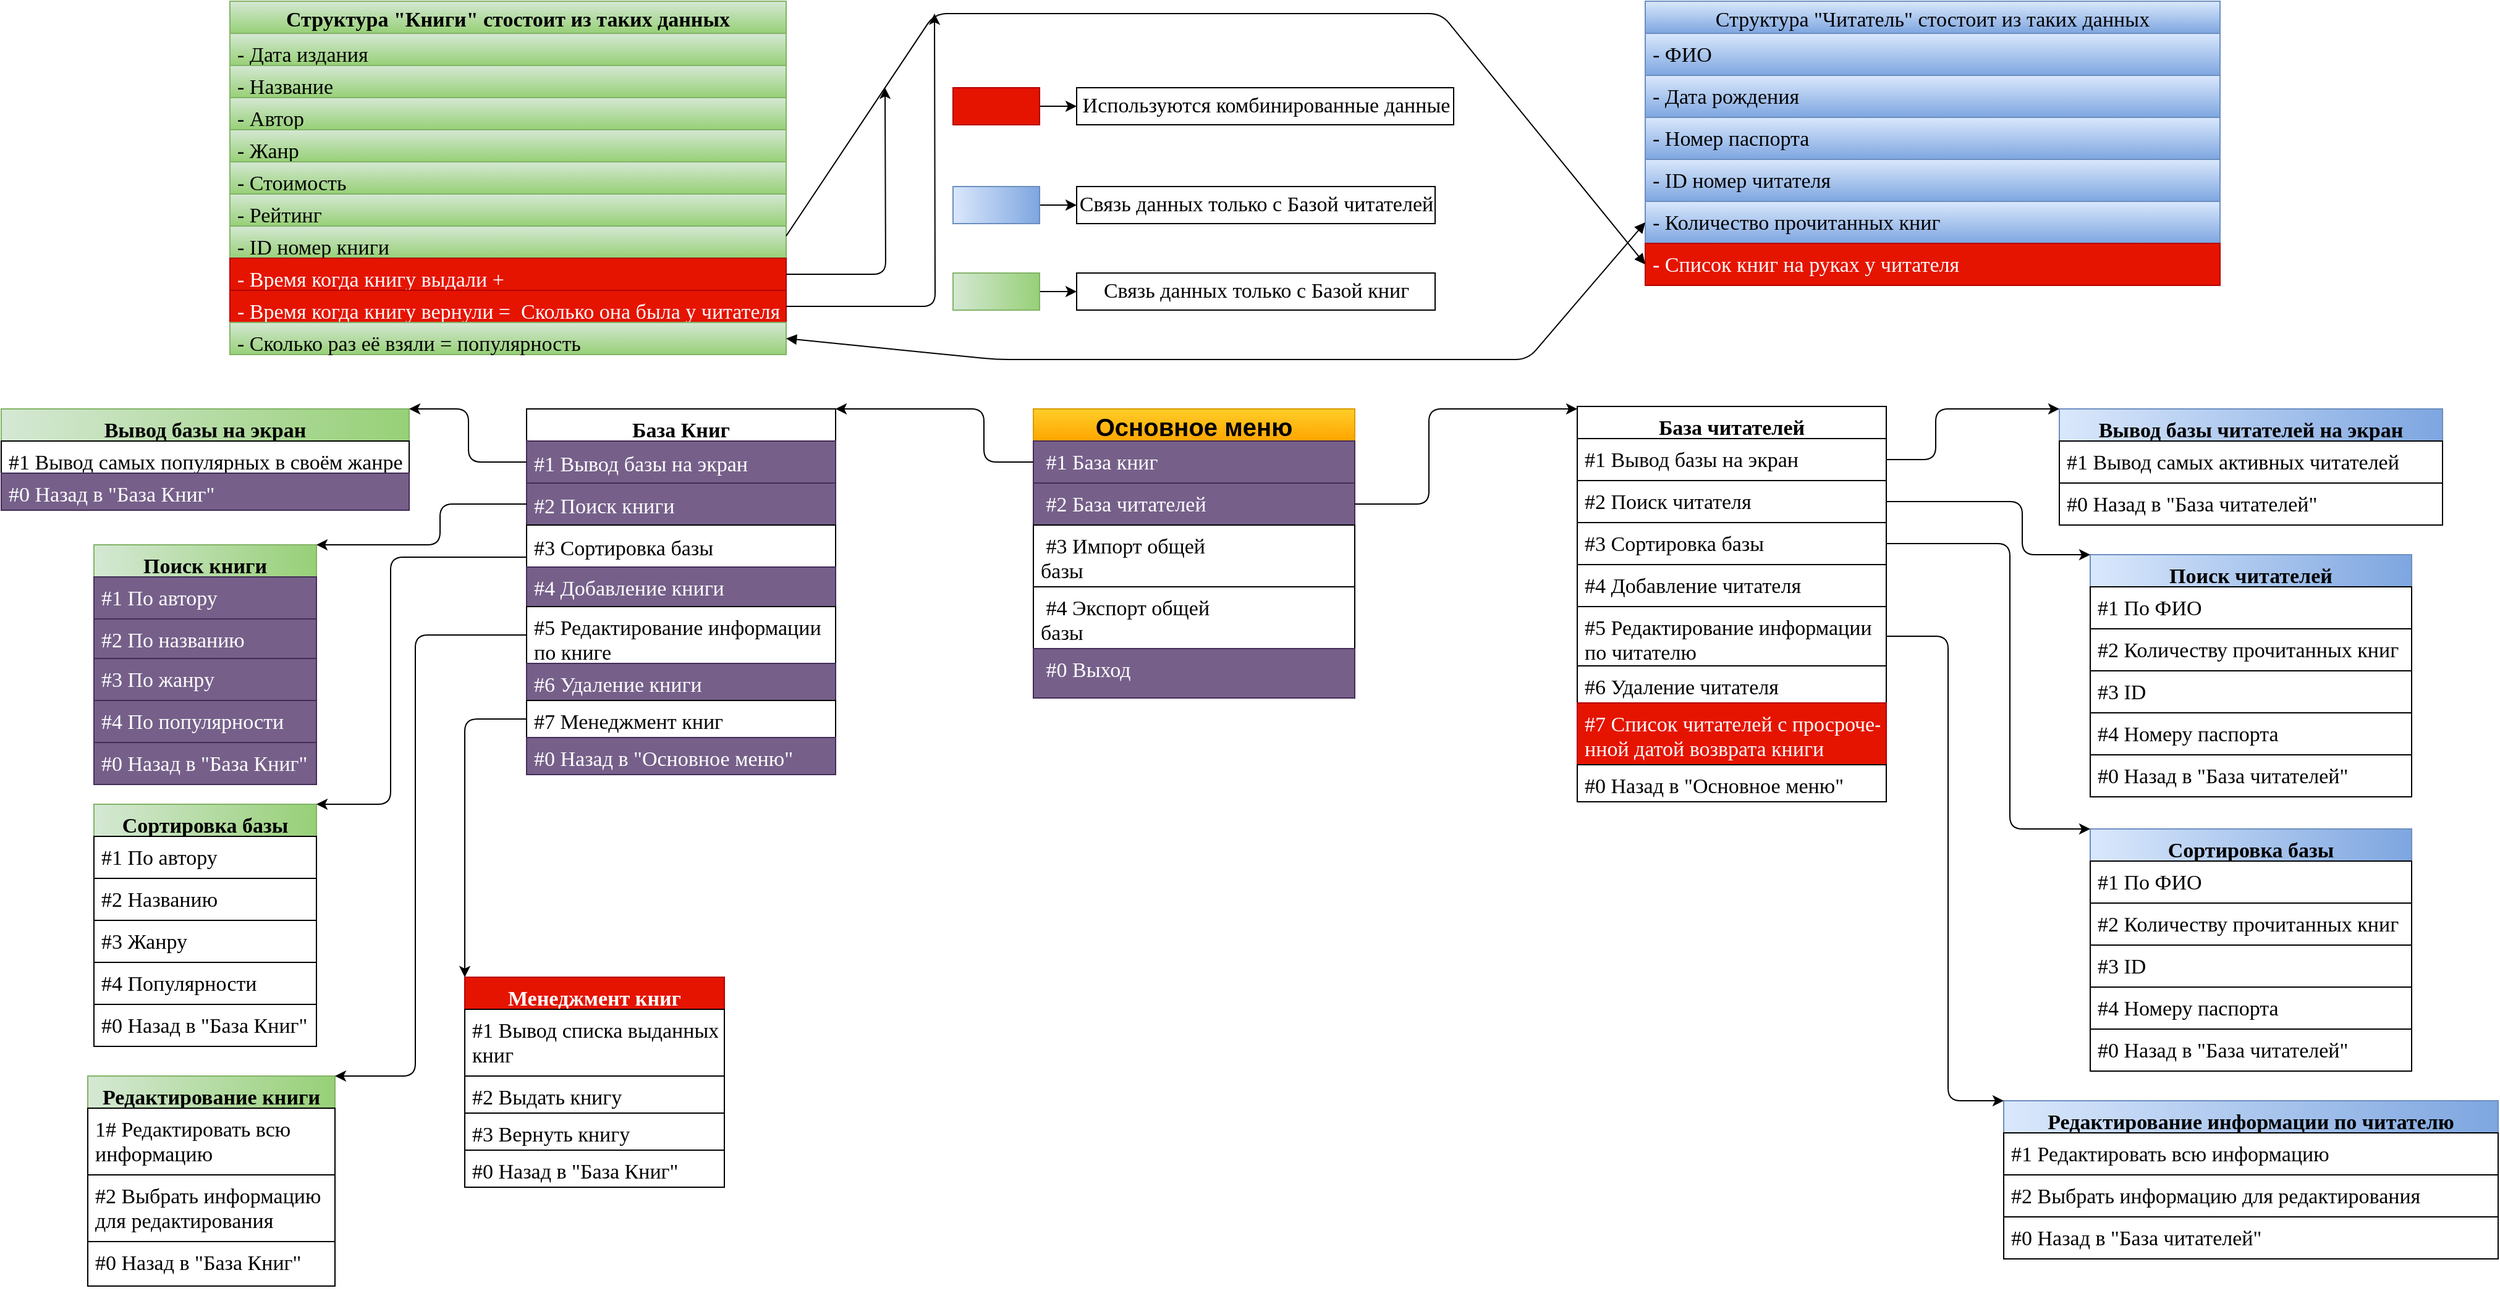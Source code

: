 <mxfile version="18.0.4" type="github">
  <diagram id="y9jcQ4mQ0gFcE9R2Qf6j" name="Page-1">
    <mxGraphModel dx="2347" dy="1902" grid="1" gridSize="10" guides="1" tooltips="1" connect="1" arrows="1" fold="1" page="1" pageScale="1" pageWidth="850" pageHeight="1100" math="0" shadow="0">
      <root>
        <mxCell id="0" />
        <mxCell id="1" parent="0" />
        <mxCell id="IGC7cP5TgzlPBevFt7c1-8" value="Основное меню" style="swimlane;fontStyle=1;childLayout=stackLayout;horizontal=1;startSize=26;horizontalStack=0;resizeParent=1;resizeParentMax=0;resizeLast=0;collapsible=1;marginBottom=0;rounded=0;sketch=0;fontSize=20;fillColor=#ffcd28;gradientColor=#ffa500;strokeColor=#d79b00;" vertex="1" parent="1">
          <mxGeometry x="240" y="40" width="260" height="234" as="geometry" />
        </mxCell>
        <mxCell id="IGC7cP5TgzlPBevFt7c1-11" value=" #1 База книг" style="text;strokeColor=#432D57;fillColor=#76608a;align=left;verticalAlign=top;spacingLeft=4;spacingRight=4;overflow=hidden;rotatable=0;points=[[0,0.5],[1,0.5]];portConstraint=eastwest;rounded=0;sketch=0;fontSize=17;fontFamily=Times New Roman;fontColor=#ffffff;" vertex="1" parent="IGC7cP5TgzlPBevFt7c1-8">
          <mxGeometry y="26" width="260" height="34" as="geometry" />
        </mxCell>
        <mxCell id="IGC7cP5TgzlPBevFt7c1-12" value=" #2 База читателей" style="text;strokeColor=#432D57;fillColor=#76608a;align=left;verticalAlign=top;spacingLeft=4;spacingRight=4;overflow=hidden;rotatable=0;points=[[0,0.5],[1,0.5]];portConstraint=eastwest;rounded=0;sketch=0;fontSize=17;fontFamily=Times New Roman;fontColor=#ffffff;" vertex="1" parent="IGC7cP5TgzlPBevFt7c1-8">
          <mxGeometry y="60" width="260" height="34" as="geometry" />
        </mxCell>
        <mxCell id="IGC7cP5TgzlPBevFt7c1-19" value=" #3 Импорт общей&#xa;базы    " style="text;align=left;verticalAlign=top;spacingLeft=4;spacingRight=4;overflow=hidden;rotatable=0;points=[[0,0.5],[1,0.5]];portConstraint=eastwest;rounded=0;sketch=0;fontSize=17;fontFamily=Times New Roman;fillColor=default;strokeColor=default;" vertex="1" parent="IGC7cP5TgzlPBevFt7c1-8">
          <mxGeometry y="94" width="260" height="50" as="geometry" />
        </mxCell>
        <mxCell id="IGC7cP5TgzlPBevFt7c1-20" value=" #4 Экспорт общей&#xa;базы" style="text;align=left;verticalAlign=top;spacingLeft=4;spacingRight=4;overflow=hidden;rotatable=0;points=[[0,0.5],[1,0.5]];portConstraint=eastwest;rounded=0;sketch=0;fontSize=17;fontFamily=Times New Roman;shadow=0;gradientDirection=east;strokeWidth=1;fillColor=default;gradientColor=none;strokeColor=default;" vertex="1" parent="IGC7cP5TgzlPBevFt7c1-8">
          <mxGeometry y="144" width="260" height="50" as="geometry" />
        </mxCell>
        <mxCell id="IGC7cP5TgzlPBevFt7c1-21" value=" #0 Выход" style="text;align=left;verticalAlign=top;spacingLeft=4;spacingRight=4;overflow=hidden;rotatable=0;points=[[0,0.5],[1,0.5]];portConstraint=eastwest;rounded=0;sketch=0;fontSize=17;fontFamily=Times New Roman;strokeWidth=1;shadow=0;glass=0;fillColor=#76608a;gradientDirection=east;strokeColor=#432D57;fontColor=#ffffff;" vertex="1" parent="IGC7cP5TgzlPBevFt7c1-8">
          <mxGeometry y="194" width="260" height="40" as="geometry" />
        </mxCell>
        <mxCell id="IGC7cP5TgzlPBevFt7c1-24" value="База Книг" style="swimlane;fontStyle=1;align=center;verticalAlign=top;childLayout=stackLayout;horizontal=1;startSize=26;horizontalStack=0;resizeParent=1;resizeParentMax=0;resizeLast=0;collapsible=1;marginBottom=0;rounded=0;shadow=0;glass=0;sketch=0;fontFamily=Times New Roman;fontSize=17;strokeColor=default;strokeWidth=1;fillColor=default;gradientColor=none;gradientDirection=east;" vertex="1" parent="1">
          <mxGeometry x="-170" y="40" width="250" height="296" as="geometry" />
        </mxCell>
        <mxCell id="IGC7cP5TgzlPBevFt7c1-25" value="#1 Вывод базы на экран" style="text;strokeColor=#432D57;fillColor=#76608a;align=left;verticalAlign=middle;spacingLeft=4;spacingRight=4;overflow=hidden;rotatable=0;points=[[0,0.5],[1,0.5]];portConstraint=eastwest;rounded=0;shadow=0;glass=0;sketch=0;fontFamily=Times New Roman;fontSize=17;labelPosition=center;verticalLabelPosition=middle;fontColor=#ffffff;" vertex="1" parent="IGC7cP5TgzlPBevFt7c1-24">
          <mxGeometry y="26" width="250" height="34" as="geometry" />
        </mxCell>
        <mxCell id="IGC7cP5TgzlPBevFt7c1-38" value="#2 Поиск книги" style="text;strokeColor=#432D57;fillColor=#76608a;align=left;verticalAlign=middle;spacingLeft=4;spacingRight=4;overflow=hidden;rotatable=0;points=[[0,0.5],[1,0.5]];portConstraint=eastwest;rounded=0;shadow=0;glass=0;sketch=0;fontFamily=Times New Roman;fontSize=17;labelPosition=center;verticalLabelPosition=middle;fontColor=#ffffff;" vertex="1" parent="IGC7cP5TgzlPBevFt7c1-24">
          <mxGeometry y="60" width="250" height="34" as="geometry" />
        </mxCell>
        <mxCell id="IGC7cP5TgzlPBevFt7c1-32" value="#3 Сортировка базы" style="text;strokeColor=default;fillColor=default;align=left;verticalAlign=middle;spacingLeft=4;spacingRight=4;overflow=hidden;rotatable=0;points=[[0,0.5],[1,0.5]];portConstraint=eastwest;rounded=0;shadow=0;glass=0;sketch=0;fontFamily=Times New Roman;fontSize=17;labelPosition=center;verticalLabelPosition=middle;" vertex="1" parent="IGC7cP5TgzlPBevFt7c1-24">
          <mxGeometry y="94" width="250" height="34" as="geometry" />
        </mxCell>
        <mxCell id="IGC7cP5TgzlPBevFt7c1-33" value="#4 Добавление книги" style="text;align=left;verticalAlign=top;spacingLeft=4;spacingRight=4;overflow=hidden;rotatable=0;points=[[0,0.5],[1,0.5]];portConstraint=eastwest;rounded=0;shadow=0;glass=0;sketch=0;fontFamily=Times New Roman;fontSize=17;labelPosition=center;verticalLabelPosition=middle;fillColor=#76608a;fontColor=#ffffff;strokeColor=#432D57;" vertex="1" parent="IGC7cP5TgzlPBevFt7c1-24">
          <mxGeometry y="128" width="250" height="32" as="geometry" />
        </mxCell>
        <mxCell id="IGC7cP5TgzlPBevFt7c1-34" value="#5 Редактирование информации&#xa;по книге" style="text;strokeColor=default;fillColor=default;align=left;verticalAlign=top;spacingLeft=4;spacingRight=4;overflow=hidden;rotatable=0;points=[[0,0.5],[1,0.5]];portConstraint=eastwest;rounded=0;shadow=0;glass=0;sketch=0;fontFamily=Times New Roman;fontSize=17;labelPosition=center;verticalLabelPosition=middle;" vertex="1" parent="IGC7cP5TgzlPBevFt7c1-24">
          <mxGeometry y="160" width="250" height="46" as="geometry" />
        </mxCell>
        <mxCell id="IGC7cP5TgzlPBevFt7c1-35" value="#6 Удаление книги" style="text;strokeColor=#432D57;fillColor=#76608a;align=left;verticalAlign=top;spacingLeft=4;spacingRight=4;overflow=hidden;rotatable=0;points=[[0,0.5],[1,0.5]];portConstraint=eastwest;rounded=0;shadow=0;glass=0;sketch=0;fontFamily=Times New Roman;fontSize=17;labelPosition=center;verticalLabelPosition=middle;fontColor=#ffffff;" vertex="1" parent="IGC7cP5TgzlPBevFt7c1-24">
          <mxGeometry y="206" width="250" height="30" as="geometry" />
        </mxCell>
        <mxCell id="IGC7cP5TgzlPBevFt7c1-36" value="#7 Менеджмент книг" style="text;strokeColor=default;fillColor=default;align=left;verticalAlign=top;spacingLeft=4;spacingRight=4;overflow=hidden;rotatable=0;points=[[0,0.5],[1,0.5]];portConstraint=eastwest;rounded=0;shadow=0;glass=0;sketch=0;fontFamily=Times New Roman;fontSize=17;labelPosition=center;verticalLabelPosition=middle;" vertex="1" parent="IGC7cP5TgzlPBevFt7c1-24">
          <mxGeometry y="236" width="250" height="30" as="geometry" />
        </mxCell>
        <mxCell id="IGC7cP5TgzlPBevFt7c1-37" value="#0 Назад в &quot;Основное меню&quot;" style="text;strokeColor=#432D57;fillColor=#76608a;align=left;verticalAlign=top;spacingLeft=4;spacingRight=4;overflow=hidden;rotatable=0;points=[[0,0.5],[1,0.5]];portConstraint=eastwest;rounded=0;shadow=0;glass=0;sketch=0;fontFamily=Times New Roman;fontSize=17;labelPosition=center;verticalLabelPosition=middle;fontColor=#ffffff;" vertex="1" parent="IGC7cP5TgzlPBevFt7c1-24">
          <mxGeometry y="266" width="250" height="30" as="geometry" />
        </mxCell>
        <mxCell id="IGC7cP5TgzlPBevFt7c1-39" value="Вывод базы на экран" style="swimlane;fontStyle=1;align=center;verticalAlign=top;childLayout=stackLayout;horizontal=1;startSize=26;horizontalStack=0;resizeParent=1;resizeParentMax=0;resizeLast=0;collapsible=1;marginBottom=0;rounded=0;shadow=0;glass=0;sketch=0;fontFamily=Times New Roman;fontSize=17;strokeColor=#82b366;strokeWidth=1;fillColor=#d5e8d4;gradientDirection=east;gradientColor=#97d077;" vertex="1" parent="1">
          <mxGeometry x="-595" y="40" width="330" height="82" as="geometry" />
        </mxCell>
        <mxCell id="IGC7cP5TgzlPBevFt7c1-40" value="#1 Вывод самых популярных в своём жанре" style="text;strokeColor=default;fillColor=default;align=left;verticalAlign=top;spacingLeft=4;spacingRight=4;overflow=hidden;rotatable=0;points=[[0,0.5],[1,0.5]];portConstraint=eastwest;rounded=0;shadow=0;glass=0;sketch=0;fontFamily=Times New Roman;fontSize=17;" vertex="1" parent="IGC7cP5TgzlPBevFt7c1-39">
          <mxGeometry y="26" width="330" height="26" as="geometry" />
        </mxCell>
        <mxCell id="IGC7cP5TgzlPBevFt7c1-42" value="#0 Назад в &quot;База Книг&quot;" style="text;strokeColor=#432D57;fillColor=#76608a;align=left;verticalAlign=top;spacingLeft=4;spacingRight=4;overflow=hidden;rotatable=0;points=[[0,0.5],[1,0.5]];portConstraint=eastwest;rounded=0;shadow=0;glass=0;sketch=0;fontFamily=Times New Roman;fontSize=17;fontColor=#ffffff;" vertex="1" parent="IGC7cP5TgzlPBevFt7c1-39">
          <mxGeometry y="52" width="330" height="30" as="geometry" />
        </mxCell>
        <mxCell id="IGC7cP5TgzlPBevFt7c1-47" value="Поиск книги" style="swimlane;fontStyle=1;align=center;verticalAlign=top;childLayout=stackLayout;horizontal=1;startSize=26;horizontalStack=0;resizeParent=1;resizeParentMax=0;resizeLast=0;collapsible=1;marginBottom=0;rounded=0;shadow=0;glass=0;sketch=0;fontFamily=Times New Roman;fontSize=17;strokeColor=#82b366;strokeWidth=1;fillColor=#d5e8d4;gradientDirection=east;gradientColor=#97d077;" vertex="1" parent="1">
          <mxGeometry x="-520" y="150" width="180" height="194" as="geometry" />
        </mxCell>
        <mxCell id="IGC7cP5TgzlPBevFt7c1-48" value="#1 По автору" style="text;strokeColor=#432D57;fillColor=#76608a;align=left;verticalAlign=top;spacingLeft=4;spacingRight=4;overflow=hidden;rotatable=0;points=[[0,0.5],[1,0.5]];portConstraint=eastwest;rounded=0;shadow=0;glass=0;sketch=0;fontFamily=Times New Roman;fontSize=17;fontColor=#ffffff;" vertex="1" parent="IGC7cP5TgzlPBevFt7c1-47">
          <mxGeometry y="26" width="180" height="34" as="geometry" />
        </mxCell>
        <mxCell id="IGC7cP5TgzlPBevFt7c1-50" value="#2 По названию" style="text;strokeColor=#432D57;fillColor=#76608a;align=left;verticalAlign=top;spacingLeft=4;spacingRight=4;overflow=hidden;rotatable=0;points=[[0,0.5],[1,0.5]];portConstraint=eastwest;rounded=0;shadow=0;glass=0;sketch=0;fontFamily=Times New Roman;fontSize=17;fontColor=#ffffff;" vertex="1" parent="IGC7cP5TgzlPBevFt7c1-47">
          <mxGeometry y="60" width="180" height="32" as="geometry" />
        </mxCell>
        <mxCell id="IGC7cP5TgzlPBevFt7c1-51" value="#3 По жанру" style="text;strokeColor=#432D57;fillColor=#76608a;align=left;verticalAlign=top;spacingLeft=4;spacingRight=4;overflow=hidden;rotatable=0;points=[[0,0.5],[1,0.5]];portConstraint=eastwest;rounded=0;shadow=0;glass=0;sketch=0;fontFamily=Times New Roman;fontSize=17;fontColor=#ffffff;" vertex="1" parent="IGC7cP5TgzlPBevFt7c1-47">
          <mxGeometry y="92" width="180" height="34" as="geometry" />
        </mxCell>
        <mxCell id="IGC7cP5TgzlPBevFt7c1-52" value="#4 По популярности" style="text;strokeColor=#432D57;fillColor=#76608a;align=left;verticalAlign=top;spacingLeft=4;spacingRight=4;overflow=hidden;rotatable=0;points=[[0,0.5],[1,0.5]];portConstraint=eastwest;rounded=0;shadow=0;glass=0;sketch=0;fontFamily=Times New Roman;fontSize=17;fontColor=#ffffff;" vertex="1" parent="IGC7cP5TgzlPBevFt7c1-47">
          <mxGeometry y="126" width="180" height="34" as="geometry" />
        </mxCell>
        <mxCell id="IGC7cP5TgzlPBevFt7c1-53" value="#0 Назад в &quot;База Книг&quot;" style="text;strokeColor=#432D57;fillColor=#76608a;align=left;verticalAlign=top;spacingLeft=4;spacingRight=4;overflow=hidden;rotatable=0;points=[[0,0.5],[1,0.5]];portConstraint=eastwest;rounded=0;shadow=0;glass=0;sketch=0;fontFamily=Times New Roman;fontSize=17;fontColor=#ffffff;" vertex="1" parent="IGC7cP5TgzlPBevFt7c1-47">
          <mxGeometry y="160" width="180" height="34" as="geometry" />
        </mxCell>
        <mxCell id="IGC7cP5TgzlPBevFt7c1-55" value="Сортировка базы" style="swimlane;fontStyle=1;align=center;verticalAlign=top;childLayout=stackLayout;horizontal=1;startSize=26;horizontalStack=0;resizeParent=1;resizeParentMax=0;resizeLast=0;collapsible=1;marginBottom=0;rounded=0;shadow=0;glass=0;sketch=0;fontFamily=Times New Roman;fontSize=17;strokeColor=#82b366;strokeWidth=1;fillColor=#d5e8d4;gradientDirection=east;gradientColor=#97d077;" vertex="1" parent="1">
          <mxGeometry x="-520" y="360" width="180" height="196" as="geometry" />
        </mxCell>
        <mxCell id="IGC7cP5TgzlPBevFt7c1-56" value="#1 По автору" style="text;strokeColor=default;fillColor=default;align=left;verticalAlign=top;spacingLeft=4;spacingRight=4;overflow=hidden;rotatable=0;points=[[0,0.5],[1,0.5]];portConstraint=eastwest;rounded=0;shadow=0;glass=0;sketch=0;fontFamily=Times New Roman;fontSize=17;" vertex="1" parent="IGC7cP5TgzlPBevFt7c1-55">
          <mxGeometry y="26" width="180" height="34" as="geometry" />
        </mxCell>
        <mxCell id="IGC7cP5TgzlPBevFt7c1-59" value="#2 Названию" style="text;strokeColor=default;fillColor=default;align=left;verticalAlign=top;spacingLeft=4;spacingRight=4;overflow=hidden;rotatable=0;points=[[0,0.5],[1,0.5]];portConstraint=eastwest;rounded=0;shadow=0;glass=0;sketch=0;fontFamily=Times New Roman;fontSize=17;" vertex="1" parent="IGC7cP5TgzlPBevFt7c1-55">
          <mxGeometry y="60" width="180" height="34" as="geometry" />
        </mxCell>
        <mxCell id="IGC7cP5TgzlPBevFt7c1-60" value="#3 Жанру" style="text;strokeColor=default;fillColor=default;align=left;verticalAlign=top;spacingLeft=4;spacingRight=4;overflow=hidden;rotatable=0;points=[[0,0.5],[1,0.5]];portConstraint=eastwest;rounded=0;shadow=0;glass=0;sketch=0;fontFamily=Times New Roman;fontSize=17;" vertex="1" parent="IGC7cP5TgzlPBevFt7c1-55">
          <mxGeometry y="94" width="180" height="34" as="geometry" />
        </mxCell>
        <mxCell id="IGC7cP5TgzlPBevFt7c1-61" value="#4 Популярности" style="text;strokeColor=default;fillColor=default;align=left;verticalAlign=top;spacingLeft=4;spacingRight=4;overflow=hidden;rotatable=0;points=[[0,0.5],[1,0.5]];portConstraint=eastwest;rounded=0;shadow=0;glass=0;sketch=0;fontFamily=Times New Roman;fontSize=17;" vertex="1" parent="IGC7cP5TgzlPBevFt7c1-55">
          <mxGeometry y="128" width="180" height="34" as="geometry" />
        </mxCell>
        <mxCell id="IGC7cP5TgzlPBevFt7c1-62" value="#0 Назад в &quot;База Книг&quot;" style="text;strokeColor=default;fillColor=default;align=left;verticalAlign=top;spacingLeft=4;spacingRight=4;overflow=hidden;rotatable=0;points=[[0,0.5],[1,0.5]];portConstraint=eastwest;rounded=0;shadow=0;glass=0;sketch=0;fontFamily=Times New Roman;fontSize=17;" vertex="1" parent="IGC7cP5TgzlPBevFt7c1-55">
          <mxGeometry y="162" width="180" height="34" as="geometry" />
        </mxCell>
        <mxCell id="IGC7cP5TgzlPBevFt7c1-68" value="Редактирование книги" style="swimlane;fontStyle=1;align=center;verticalAlign=top;childLayout=stackLayout;horizontal=1;startSize=26;horizontalStack=0;resizeParent=1;resizeParentMax=0;resizeLast=0;collapsible=1;marginBottom=0;rounded=0;shadow=0;glass=0;sketch=0;fontFamily=Times New Roman;fontSize=17;strokeColor=#82b366;strokeWidth=1;fillColor=#d5e8d4;gradientDirection=east;gradientColor=#97d077;" vertex="1" parent="1">
          <mxGeometry x="-525" y="580" width="200" height="170" as="geometry" />
        </mxCell>
        <mxCell id="IGC7cP5TgzlPBevFt7c1-69" value="1# Редактировать всю &#xa;информацию" style="text;strokeColor=default;fillColor=default;align=left;verticalAlign=top;spacingLeft=4;spacingRight=4;overflow=hidden;rotatable=0;points=[[0,0.5],[1,0.5]];portConstraint=eastwest;rounded=0;shadow=0;glass=0;sketch=0;fontFamily=Times New Roman;fontSize=17;" vertex="1" parent="IGC7cP5TgzlPBevFt7c1-68">
          <mxGeometry y="26" width="200" height="54" as="geometry" />
        </mxCell>
        <mxCell id="IGC7cP5TgzlPBevFt7c1-72" value="#2 Выбрать информацию&#xa;для редактирования" style="text;strokeColor=default;fillColor=default;align=left;verticalAlign=top;spacingLeft=4;spacingRight=4;overflow=hidden;rotatable=0;points=[[0,0.5],[1,0.5]];portConstraint=eastwest;rounded=0;shadow=0;glass=0;sketch=0;fontFamily=Times New Roman;fontSize=17;" vertex="1" parent="IGC7cP5TgzlPBevFt7c1-68">
          <mxGeometry y="80" width="200" height="54" as="geometry" />
        </mxCell>
        <mxCell id="IGC7cP5TgzlPBevFt7c1-73" value="#0 Назад в &quot;База Книг&quot;" style="text;strokeColor=default;fillColor=default;align=left;verticalAlign=top;spacingLeft=4;spacingRight=4;overflow=hidden;rotatable=0;points=[[0,0.5],[1,0.5]];portConstraint=eastwest;rounded=0;shadow=0;glass=0;sketch=0;fontFamily=Times New Roman;fontSize=17;" vertex="1" parent="IGC7cP5TgzlPBevFt7c1-68">
          <mxGeometry y="134" width="200" height="36" as="geometry" />
        </mxCell>
        <mxCell id="IGC7cP5TgzlPBevFt7c1-75" value="Менеджмент книг" style="swimlane;fontStyle=1;align=center;verticalAlign=top;childLayout=stackLayout;horizontal=1;startSize=26;horizontalStack=0;resizeParent=1;resizeParentMax=0;resizeLast=0;collapsible=1;marginBottom=0;rounded=0;shadow=0;glass=0;sketch=0;fontFamily=Times New Roman;fontSize=17;strokeColor=#B20000;strokeWidth=1;fillColor=#e51400;gradientDirection=east;fontColor=#ffffff;" vertex="1" parent="1">
          <mxGeometry x="-220" y="500" width="210" height="170" as="geometry" />
        </mxCell>
        <mxCell id="IGC7cP5TgzlPBevFt7c1-76" value="#1 Вывод списка выданных &#xa;книг" style="text;strokeColor=default;fillColor=default;align=left;verticalAlign=top;spacingLeft=4;spacingRight=4;overflow=hidden;rotatable=0;points=[[0,0.5],[1,0.5]];portConstraint=eastwest;rounded=0;shadow=0;glass=0;sketch=0;fontFamily=Times New Roman;fontSize=17;" vertex="1" parent="IGC7cP5TgzlPBevFt7c1-75">
          <mxGeometry y="26" width="210" height="54" as="geometry" />
        </mxCell>
        <mxCell id="IGC7cP5TgzlPBevFt7c1-79" value="#2 Выдать книгу" style="text;strokeColor=default;fillColor=default;align=left;verticalAlign=top;spacingLeft=4;spacingRight=4;overflow=hidden;rotatable=0;points=[[0,0.5],[1,0.5]];portConstraint=eastwest;rounded=0;shadow=0;glass=0;sketch=0;fontFamily=Times New Roman;fontSize=17;" vertex="1" parent="IGC7cP5TgzlPBevFt7c1-75">
          <mxGeometry y="80" width="210" height="30" as="geometry" />
        </mxCell>
        <mxCell id="IGC7cP5TgzlPBevFt7c1-80" value="#3 Вернуть книгу" style="text;strokeColor=default;fillColor=default;align=left;verticalAlign=top;spacingLeft=4;spacingRight=4;overflow=hidden;rotatable=0;points=[[0,0.5],[1,0.5]];portConstraint=eastwest;rounded=0;shadow=0;glass=0;sketch=0;fontFamily=Times New Roman;fontSize=17;" vertex="1" parent="IGC7cP5TgzlPBevFt7c1-75">
          <mxGeometry y="110" width="210" height="30" as="geometry" />
        </mxCell>
        <mxCell id="IGC7cP5TgzlPBevFt7c1-81" value="#0 Назад в &quot;База Книг&quot;" style="text;strokeColor=default;fillColor=default;align=left;verticalAlign=top;spacingLeft=4;spacingRight=4;overflow=hidden;rotatable=0;points=[[0,0.5],[1,0.5]];portConstraint=eastwest;rounded=0;shadow=0;glass=0;sketch=0;fontFamily=Times New Roman;fontSize=17;" vertex="1" parent="IGC7cP5TgzlPBevFt7c1-75">
          <mxGeometry y="140" width="210" height="30" as="geometry" />
        </mxCell>
        <mxCell id="IGC7cP5TgzlPBevFt7c1-85" value="" style="edgeStyle=orthogonalEdgeStyle;curved=0;rounded=1;sketch=0;orthogonalLoop=1;jettySize=auto;html=1;fontFamily=Times New Roman;fontSize=17;" edge="1" parent="1" source="IGC7cP5TgzlPBevFt7c1-83" target="IGC7cP5TgzlPBevFt7c1-84">
          <mxGeometry relative="1" as="geometry" />
        </mxCell>
        <mxCell id="IGC7cP5TgzlPBevFt7c1-83" value="" style="html=1;rounded=0;shadow=0;glass=0;sketch=0;fontFamily=Times New Roman;fontSize=17;strokeColor=#82b366;strokeWidth=1;fillColor=#d5e8d4;gradientDirection=east;gradientColor=#97d077;" vertex="1" parent="1">
          <mxGeometry x="175" y="-70" width="70" height="30" as="geometry" />
        </mxCell>
        <mxCell id="IGC7cP5TgzlPBevFt7c1-84" value="Связь данных только с Базой книг" style="html=1;rounded=0;shadow=0;glass=0;sketch=0;fontFamily=Times New Roman;fontSize=17;strokeColor=default;strokeWidth=1;fillColor=default;gradientColor=none;gradientDirection=east;" vertex="1" parent="1">
          <mxGeometry x="275" y="-70" width="290" height="30" as="geometry" />
        </mxCell>
        <mxCell id="IGC7cP5TgzlPBevFt7c1-89" value="" style="edgeStyle=orthogonalEdgeStyle;curved=0;rounded=1;sketch=0;orthogonalLoop=1;jettySize=auto;html=1;fontFamily=Times New Roman;fontSize=17;" edge="1" parent="1" source="IGC7cP5TgzlPBevFt7c1-86" target="IGC7cP5TgzlPBevFt7c1-88">
          <mxGeometry relative="1" as="geometry" />
        </mxCell>
        <mxCell id="IGC7cP5TgzlPBevFt7c1-86" value="" style="html=1;rounded=0;shadow=0;glass=0;sketch=0;fontFamily=Times New Roman;fontSize=17;strokeColor=#6c8ebf;strokeWidth=1;fillColor=#dae8fc;gradientDirection=east;gradientColor=#7ea6e0;" vertex="1" parent="1">
          <mxGeometry x="175" y="-140" width="70" height="30" as="geometry" />
        </mxCell>
        <mxCell id="IGC7cP5TgzlPBevFt7c1-88" value="Связь данных только с Базой читателей" style="html=1;rounded=0;shadow=0;glass=0;sketch=0;fontFamily=Times New Roman;fontSize=17;strokeWidth=1;gradientDirection=east;" vertex="1" parent="1">
          <mxGeometry x="275" y="-140" width="290" height="30" as="geometry" />
        </mxCell>
        <mxCell id="IGC7cP5TgzlPBevFt7c1-90" value="" style="edgeStyle=orthogonalEdgeStyle;curved=0;rounded=1;sketch=0;orthogonalLoop=1;jettySize=auto;html=1;fontFamily=Times New Roman;fontSize=17;" edge="1" parent="1" source="IGC7cP5TgzlPBevFt7c1-91" target="IGC7cP5TgzlPBevFt7c1-92">
          <mxGeometry relative="1" as="geometry" />
        </mxCell>
        <mxCell id="IGC7cP5TgzlPBevFt7c1-91" value="" style="html=1;rounded=0;shadow=0;glass=0;sketch=0;fontFamily=Times New Roman;fontSize=17;strokeColor=#B20000;strokeWidth=1;fillColor=#e51400;gradientDirection=east;fontColor=#ffffff;" vertex="1" parent="1">
          <mxGeometry x="175" y="-220" width="70" height="30" as="geometry" />
        </mxCell>
        <mxCell id="IGC7cP5TgzlPBevFt7c1-92" value="Используются комбинированные данные" style="html=1;rounded=0;shadow=0;glass=0;sketch=0;fontFamily=Times New Roman;fontSize=17;strokeWidth=1;gradientDirection=east;" vertex="1" parent="1">
          <mxGeometry x="275" y="-220" width="305" height="30" as="geometry" />
        </mxCell>
        <mxCell id="IGC7cP5TgzlPBevFt7c1-94" value="Структура &quot;Книги&quot; стостоит из таких данных" style="swimlane;fontStyle=1;childLayout=stackLayout;horizontal=1;startSize=26;fillColor=#d5e8d4;horizontalStack=0;resizeParent=1;resizeParentMax=0;resizeLast=0;collapsible=1;marginBottom=0;rounded=0;shadow=0;glass=0;sketch=0;fontFamily=Times New Roman;fontSize=17;strokeColor=#82b366;strokeWidth=1;swimlaneFillColor=default;gradientColor=#97d077;" vertex="1" parent="1">
          <mxGeometry x="-410" y="-290" width="450" height="286" as="geometry" />
        </mxCell>
        <mxCell id="IGC7cP5TgzlPBevFt7c1-95" value="- Дата издания" style="text;strokeColor=#82b366;fillColor=#d5e8d4;align=left;verticalAlign=top;spacingLeft=4;spacingRight=4;overflow=hidden;rotatable=0;points=[[0,0.5],[1,0.5]];portConstraint=eastwest;rounded=0;shadow=0;glass=0;sketch=0;fontFamily=Times New Roman;fontSize=17;gradientColor=#97d077;" vertex="1" parent="IGC7cP5TgzlPBevFt7c1-94">
          <mxGeometry y="26" width="450" height="26" as="geometry" />
        </mxCell>
        <mxCell id="IGC7cP5TgzlPBevFt7c1-96" value="- Название" style="text;strokeColor=#82b366;fillColor=#d5e8d4;align=left;verticalAlign=top;spacingLeft=4;spacingRight=4;overflow=hidden;rotatable=0;points=[[0,0.5],[1,0.5]];portConstraint=eastwest;rounded=0;shadow=0;glass=0;sketch=0;fontFamily=Times New Roman;fontSize=17;gradientColor=#97d077;" vertex="1" parent="IGC7cP5TgzlPBevFt7c1-94">
          <mxGeometry y="52" width="450" height="26" as="geometry" />
        </mxCell>
        <mxCell id="IGC7cP5TgzlPBevFt7c1-97" value="- Автор" style="text;strokeColor=#82b366;fillColor=#d5e8d4;align=left;verticalAlign=top;spacingLeft=4;spacingRight=4;overflow=hidden;rotatable=0;points=[[0,0.5],[1,0.5]];portConstraint=eastwest;rounded=0;shadow=0;glass=0;sketch=0;fontFamily=Times New Roman;fontSize=17;gradientColor=#97d077;" vertex="1" parent="IGC7cP5TgzlPBevFt7c1-94">
          <mxGeometry y="78" width="450" height="26" as="geometry" />
        </mxCell>
        <mxCell id="IGC7cP5TgzlPBevFt7c1-98" value="- Жанр" style="text;strokeColor=#82b366;fillColor=#d5e8d4;align=left;verticalAlign=top;spacingLeft=4;spacingRight=4;overflow=hidden;rotatable=0;points=[[0,0.5],[1,0.5]];portConstraint=eastwest;rounded=0;shadow=0;glass=0;sketch=0;fontFamily=Times New Roman;fontSize=17;gradientColor=#97d077;" vertex="1" parent="IGC7cP5TgzlPBevFt7c1-94">
          <mxGeometry y="104" width="450" height="26" as="geometry" />
        </mxCell>
        <mxCell id="IGC7cP5TgzlPBevFt7c1-99" value="- Стоимость" style="text;strokeColor=#82b366;fillColor=#d5e8d4;align=left;verticalAlign=top;spacingLeft=4;spacingRight=4;overflow=hidden;rotatable=0;points=[[0,0.5],[1,0.5]];portConstraint=eastwest;rounded=0;shadow=0;glass=0;sketch=0;fontFamily=Times New Roman;fontSize=17;gradientColor=#97d077;" vertex="1" parent="IGC7cP5TgzlPBevFt7c1-94">
          <mxGeometry y="130" width="450" height="26" as="geometry" />
        </mxCell>
        <mxCell id="IGC7cP5TgzlPBevFt7c1-100" value="- Рейтинг" style="text;strokeColor=#82b366;fillColor=#d5e8d4;align=left;verticalAlign=top;spacingLeft=4;spacingRight=4;overflow=hidden;rotatable=0;points=[[0,0.5],[1,0.5]];portConstraint=eastwest;rounded=0;shadow=0;glass=0;sketch=0;fontFamily=Times New Roman;fontSize=17;gradientColor=#97d077;" vertex="1" parent="IGC7cP5TgzlPBevFt7c1-94">
          <mxGeometry y="156" width="450" height="26" as="geometry" />
        </mxCell>
        <mxCell id="IGC7cP5TgzlPBevFt7c1-101" value="- ID номер книги" style="text;strokeColor=#82b366;fillColor=#d5e8d4;align=left;verticalAlign=top;spacingLeft=4;spacingRight=4;overflow=hidden;rotatable=0;points=[[0,0.5],[1,0.5]];portConstraint=eastwest;rounded=0;shadow=0;glass=0;sketch=0;fontFamily=Times New Roman;fontSize=17;gradientColor=#97d077;" vertex="1" parent="IGC7cP5TgzlPBevFt7c1-94">
          <mxGeometry y="182" width="450" height="26" as="geometry" />
        </mxCell>
        <mxCell id="IGC7cP5TgzlPBevFt7c1-102" value="- Время когда книгу выдали +" style="text;strokeColor=#B20000;fillColor=#e51400;align=left;verticalAlign=top;spacingLeft=4;spacingRight=4;overflow=hidden;rotatable=0;points=[[0,0.5],[1,0.5]];portConstraint=eastwest;rounded=0;shadow=0;glass=0;sketch=0;fontFamily=Times New Roman;fontSize=17;fontColor=#ffffff;" vertex="1" parent="IGC7cP5TgzlPBevFt7c1-94">
          <mxGeometry y="208" width="450" height="26" as="geometry" />
        </mxCell>
        <mxCell id="IGC7cP5TgzlPBevFt7c1-103" value="- Время когда книгу вернули =  Сколько она была у читателя" style="text;strokeColor=#B20000;fillColor=#e51400;align=left;verticalAlign=top;spacingLeft=4;spacingRight=4;overflow=hidden;rotatable=0;points=[[0,0.5],[1,0.5]];portConstraint=eastwest;rounded=0;shadow=0;glass=0;sketch=0;fontFamily=Times New Roman;fontSize=17;fontColor=#ffffff;" vertex="1" parent="IGC7cP5TgzlPBevFt7c1-94">
          <mxGeometry y="234" width="450" height="26" as="geometry" />
        </mxCell>
        <mxCell id="IGC7cP5TgzlPBevFt7c1-105" value="- Сколько раз её взяли = популярность" style="text;strokeColor=#82b366;fillColor=#d5e8d4;align=left;verticalAlign=top;spacingLeft=4;spacingRight=4;overflow=hidden;rotatable=0;points=[[0,0.5],[1,0.5]];portConstraint=eastwest;rounded=0;shadow=0;glass=0;sketch=0;fontFamily=Times New Roman;fontSize=17;gradientColor=#97d077;" vertex="1" parent="IGC7cP5TgzlPBevFt7c1-94">
          <mxGeometry y="260" width="450" height="26" as="geometry" />
        </mxCell>
        <mxCell id="IGC7cP5TgzlPBevFt7c1-106" style="edgeStyle=orthogonalEdgeStyle;curved=0;rounded=1;sketch=0;orthogonalLoop=1;jettySize=auto;html=1;entryX=0;entryY=0;entryDx=0;entryDy=0;fontFamily=Times New Roman;fontSize=17;" edge="1" parent="1" source="IGC7cP5TgzlPBevFt7c1-36" target="IGC7cP5TgzlPBevFt7c1-75">
          <mxGeometry relative="1" as="geometry" />
        </mxCell>
        <mxCell id="IGC7cP5TgzlPBevFt7c1-107" style="edgeStyle=orthogonalEdgeStyle;curved=0;rounded=1;sketch=0;orthogonalLoop=1;jettySize=auto;html=1;entryX=1;entryY=0;entryDx=0;entryDy=0;fontFamily=Times New Roman;fontSize=17;" edge="1" parent="1" source="IGC7cP5TgzlPBevFt7c1-34" target="IGC7cP5TgzlPBevFt7c1-68">
          <mxGeometry relative="1" as="geometry">
            <Array as="points">
              <mxPoint x="-260" y="223" />
              <mxPoint x="-260" y="580" />
            </Array>
          </mxGeometry>
        </mxCell>
        <mxCell id="IGC7cP5TgzlPBevFt7c1-108" style="edgeStyle=orthogonalEdgeStyle;curved=0;rounded=1;sketch=0;orthogonalLoop=1;jettySize=auto;html=1;entryX=1;entryY=0;entryDx=0;entryDy=0;fontFamily=Times New Roman;fontSize=17;" edge="1" parent="1" source="IGC7cP5TgzlPBevFt7c1-32" target="IGC7cP5TgzlPBevFt7c1-55">
          <mxGeometry relative="1" as="geometry">
            <Array as="points">
              <mxPoint x="-280" y="160" />
              <mxPoint x="-280" y="360" />
            </Array>
          </mxGeometry>
        </mxCell>
        <mxCell id="IGC7cP5TgzlPBevFt7c1-109" style="edgeStyle=orthogonalEdgeStyle;curved=0;rounded=1;sketch=0;orthogonalLoop=1;jettySize=auto;html=1;entryX=1;entryY=0;entryDx=0;entryDy=0;fontFamily=Times New Roman;fontSize=17;" edge="1" parent="1" source="IGC7cP5TgzlPBevFt7c1-38" target="IGC7cP5TgzlPBevFt7c1-47">
          <mxGeometry relative="1" as="geometry">
            <Array as="points">
              <mxPoint x="-240" y="117" />
              <mxPoint x="-240" y="150" />
            </Array>
          </mxGeometry>
        </mxCell>
        <mxCell id="IGC7cP5TgzlPBevFt7c1-110" style="edgeStyle=orthogonalEdgeStyle;curved=0;rounded=1;sketch=0;orthogonalLoop=1;jettySize=auto;html=1;entryX=1;entryY=0;entryDx=0;entryDy=0;fontFamily=Times New Roman;fontSize=17;" edge="1" parent="1" source="IGC7cP5TgzlPBevFt7c1-25" target="IGC7cP5TgzlPBevFt7c1-39">
          <mxGeometry relative="1" as="geometry">
            <Array as="points">
              <mxPoint x="-217" y="83" />
              <mxPoint x="-217" y="40" />
            </Array>
          </mxGeometry>
        </mxCell>
        <mxCell id="IGC7cP5TgzlPBevFt7c1-111" style="edgeStyle=orthogonalEdgeStyle;curved=0;rounded=1;sketch=0;orthogonalLoop=1;jettySize=auto;html=1;entryX=1;entryY=0;entryDx=0;entryDy=0;fontFamily=Times New Roman;fontSize=17;" edge="1" parent="1" source="IGC7cP5TgzlPBevFt7c1-11" target="IGC7cP5TgzlPBevFt7c1-24">
          <mxGeometry relative="1" as="geometry">
            <Array as="points">
              <mxPoint x="200" y="83" />
              <mxPoint x="200" y="40" />
            </Array>
          </mxGeometry>
        </mxCell>
        <mxCell id="IGC7cP5TgzlPBevFt7c1-112" value="База читателей" style="swimlane;fontStyle=1;align=center;verticalAlign=top;childLayout=stackLayout;horizontal=1;startSize=26;horizontalStack=0;resizeParent=1;resizeParentMax=0;resizeLast=0;collapsible=1;marginBottom=0;rounded=0;shadow=0;glass=0;sketch=0;fontFamily=Times New Roman;fontSize=17;strokeColor=default;strokeWidth=1;fillColor=default;gradientColor=none;gradientDirection=east;" vertex="1" parent="1">
          <mxGeometry x="680" y="38" width="250" height="320" as="geometry" />
        </mxCell>
        <mxCell id="IGC7cP5TgzlPBevFt7c1-113" value="#1 Вывод базы на экран" style="text;strokeColor=default;fillColor=default;align=left;verticalAlign=top;spacingLeft=4;spacingRight=4;overflow=hidden;rotatable=0;points=[[0,0.5],[1,0.5]];portConstraint=eastwest;rounded=0;shadow=0;glass=0;sketch=0;fontFamily=Times New Roman;fontSize=17;" vertex="1" parent="IGC7cP5TgzlPBevFt7c1-112">
          <mxGeometry y="26" width="250" height="34" as="geometry" />
        </mxCell>
        <mxCell id="IGC7cP5TgzlPBevFt7c1-116" value="#2 Поиск читателя" style="text;strokeColor=default;fillColor=default;align=left;verticalAlign=top;spacingLeft=4;spacingRight=4;overflow=hidden;rotatable=0;points=[[0,0.5],[1,0.5]];portConstraint=eastwest;rounded=0;shadow=0;glass=0;sketch=0;fontFamily=Times New Roman;fontSize=17;" vertex="1" parent="IGC7cP5TgzlPBevFt7c1-112">
          <mxGeometry y="60" width="250" height="34" as="geometry" />
        </mxCell>
        <mxCell id="IGC7cP5TgzlPBevFt7c1-117" value="#3 Сортировка базы" style="text;strokeColor=default;fillColor=default;align=left;verticalAlign=top;spacingLeft=4;spacingRight=4;overflow=hidden;rotatable=0;points=[[0,0.5],[1,0.5]];portConstraint=eastwest;rounded=0;shadow=0;glass=0;sketch=0;fontFamily=Times New Roman;fontSize=17;" vertex="1" parent="IGC7cP5TgzlPBevFt7c1-112">
          <mxGeometry y="94" width="250" height="34" as="geometry" />
        </mxCell>
        <mxCell id="IGC7cP5TgzlPBevFt7c1-118" value="#4 Добавление читателя" style="text;strokeColor=default;fillColor=default;align=left;verticalAlign=top;spacingLeft=4;spacingRight=4;overflow=hidden;rotatable=0;points=[[0,0.5],[1,0.5]];portConstraint=eastwest;rounded=0;shadow=0;glass=0;sketch=0;fontFamily=Times New Roman;fontSize=17;" vertex="1" parent="IGC7cP5TgzlPBevFt7c1-112">
          <mxGeometry y="128" width="250" height="34" as="geometry" />
        </mxCell>
        <mxCell id="IGC7cP5TgzlPBevFt7c1-119" value="#5 Редактирование информации&#xa;по читателю" style="text;strokeColor=default;fillColor=default;align=left;verticalAlign=top;spacingLeft=4;spacingRight=4;overflow=hidden;rotatable=0;points=[[0,0.5],[1,0.5]];portConstraint=eastwest;rounded=0;shadow=0;glass=0;sketch=0;fontFamily=Times New Roman;fontSize=17;" vertex="1" parent="IGC7cP5TgzlPBevFt7c1-112">
          <mxGeometry y="162" width="250" height="48" as="geometry" />
        </mxCell>
        <mxCell id="IGC7cP5TgzlPBevFt7c1-120" value="#6 Удаление читателя" style="text;strokeColor=default;fillColor=default;align=left;verticalAlign=top;spacingLeft=4;spacingRight=4;overflow=hidden;rotatable=0;points=[[0,0.5],[1,0.5]];portConstraint=eastwest;rounded=0;shadow=0;glass=0;sketch=0;fontFamily=Times New Roman;fontSize=17;" vertex="1" parent="IGC7cP5TgzlPBevFt7c1-112">
          <mxGeometry y="210" width="250" height="30" as="geometry" />
        </mxCell>
        <mxCell id="IGC7cP5TgzlPBevFt7c1-121" value="#7 Список читателей с просроче-&#xa;нной датой возврата книги" style="text;strokeColor=#B20000;fillColor=#e51400;align=left;verticalAlign=top;spacingLeft=4;spacingRight=4;overflow=hidden;rotatable=0;points=[[0,0.5],[1,0.5]];portConstraint=eastwest;rounded=0;shadow=0;glass=0;sketch=0;fontFamily=Times New Roman;fontSize=17;fontColor=#ffffff;" vertex="1" parent="IGC7cP5TgzlPBevFt7c1-112">
          <mxGeometry y="240" width="250" height="50" as="geometry" />
        </mxCell>
        <mxCell id="IGC7cP5TgzlPBevFt7c1-122" value="#0 Назад в &quot;Основное меню&quot;" style="text;strokeColor=default;fillColor=default;align=left;verticalAlign=top;spacingLeft=4;spacingRight=4;overflow=hidden;rotatable=0;points=[[0,0.5],[1,0.5]];portConstraint=eastwest;rounded=0;shadow=0;glass=0;sketch=0;fontFamily=Times New Roman;fontSize=17;" vertex="1" parent="IGC7cP5TgzlPBevFt7c1-112">
          <mxGeometry y="290" width="250" height="30" as="geometry" />
        </mxCell>
        <mxCell id="IGC7cP5TgzlPBevFt7c1-124" style="edgeStyle=orthogonalEdgeStyle;curved=0;rounded=1;sketch=0;orthogonalLoop=1;jettySize=auto;html=1;fontFamily=Times New Roman;fontSize=17;" edge="1" parent="1" source="IGC7cP5TgzlPBevFt7c1-12">
          <mxGeometry relative="1" as="geometry">
            <mxPoint x="680" y="40" as="targetPoint" />
            <Array as="points">
              <mxPoint x="560" y="117" />
              <mxPoint x="560" y="40" />
            </Array>
          </mxGeometry>
        </mxCell>
        <mxCell id="IGC7cP5TgzlPBevFt7c1-125" value="Вывод базы читателей на экран" style="swimlane;fontStyle=1;align=center;verticalAlign=top;childLayout=stackLayout;horizontal=1;startSize=26;horizontalStack=0;resizeParent=1;resizeParentMax=0;resizeLast=0;collapsible=1;marginBottom=0;rounded=0;shadow=0;glass=0;sketch=0;fontFamily=Times New Roman;fontSize=17;strokeColor=#6c8ebf;strokeWidth=1;fillColor=#dae8fc;gradientColor=#7ea6e0;gradientDirection=east;" vertex="1" parent="1">
          <mxGeometry x="1070" y="40" width="310" height="94" as="geometry" />
        </mxCell>
        <mxCell id="IGC7cP5TgzlPBevFt7c1-126" value="#1 Вывод самых активных читателей" style="text;strokeColor=default;fillColor=default;align=left;verticalAlign=top;spacingLeft=4;spacingRight=4;overflow=hidden;rotatable=0;points=[[0,0.5],[1,0.5]];portConstraint=eastwest;rounded=0;shadow=0;glass=0;sketch=0;fontFamily=Times New Roman;fontSize=17;" vertex="1" parent="IGC7cP5TgzlPBevFt7c1-125">
          <mxGeometry y="26" width="310" height="34" as="geometry" />
        </mxCell>
        <mxCell id="IGC7cP5TgzlPBevFt7c1-129" value="#0 Назад в &quot;База читателей&quot;" style="text;strokeColor=default;fillColor=default;align=left;verticalAlign=top;spacingLeft=4;spacingRight=4;overflow=hidden;rotatable=0;points=[[0,0.5],[1,0.5]];portConstraint=eastwest;rounded=0;shadow=0;glass=0;sketch=0;fontFamily=Times New Roman;fontSize=17;" vertex="1" parent="IGC7cP5TgzlPBevFt7c1-125">
          <mxGeometry y="60" width="310" height="34" as="geometry" />
        </mxCell>
        <mxCell id="IGC7cP5TgzlPBevFt7c1-130" style="edgeStyle=orthogonalEdgeStyle;curved=0;rounded=1;sketch=0;orthogonalLoop=1;jettySize=auto;html=1;entryX=0;entryY=0;entryDx=0;entryDy=0;fontFamily=Times New Roman;fontSize=17;" edge="1" parent="1" source="IGC7cP5TgzlPBevFt7c1-113" target="IGC7cP5TgzlPBevFt7c1-125">
          <mxGeometry relative="1" as="geometry">
            <Array as="points">
              <mxPoint x="970" y="81" />
              <mxPoint x="970" y="40" />
            </Array>
          </mxGeometry>
        </mxCell>
        <mxCell id="IGC7cP5TgzlPBevFt7c1-131" value="Поиск читателей" style="swimlane;fontStyle=1;align=center;verticalAlign=top;childLayout=stackLayout;horizontal=1;startSize=26;horizontalStack=0;resizeParent=1;resizeParentMax=0;resizeLast=0;collapsible=1;marginBottom=0;rounded=0;shadow=0;glass=0;sketch=0;fontFamily=Times New Roman;fontSize=17;strokeColor=#6c8ebf;strokeWidth=1;fillColor=#dae8fc;gradientColor=#7ea6e0;gradientDirection=east;" vertex="1" parent="1">
          <mxGeometry x="1095" y="158" width="260" height="196" as="geometry" />
        </mxCell>
        <mxCell id="IGC7cP5TgzlPBevFt7c1-132" value="#1 По ФИО" style="text;strokeColor=default;fillColor=default;align=left;verticalAlign=top;spacingLeft=4;spacingRight=4;overflow=hidden;rotatable=0;points=[[0,0.5],[1,0.5]];portConstraint=eastwest;rounded=0;shadow=0;glass=0;sketch=0;fontFamily=Times New Roman;fontSize=17;" vertex="1" parent="IGC7cP5TgzlPBevFt7c1-131">
          <mxGeometry y="26" width="260" height="34" as="geometry" />
        </mxCell>
        <mxCell id="IGC7cP5TgzlPBevFt7c1-135" value="#2 Количеству прочитанных книг" style="text;strokeColor=default;fillColor=default;align=left;verticalAlign=top;spacingLeft=4;spacingRight=4;overflow=hidden;rotatable=0;points=[[0,0.5],[1,0.5]];portConstraint=eastwest;rounded=0;shadow=0;glass=0;sketch=0;fontFamily=Times New Roman;fontSize=17;" vertex="1" parent="IGC7cP5TgzlPBevFt7c1-131">
          <mxGeometry y="60" width="260" height="34" as="geometry" />
        </mxCell>
        <mxCell id="IGC7cP5TgzlPBevFt7c1-136" value="#3 ID" style="text;strokeColor=default;fillColor=default;align=left;verticalAlign=top;spacingLeft=4;spacingRight=4;overflow=hidden;rotatable=0;points=[[0,0.5],[1,0.5]];portConstraint=eastwest;rounded=0;shadow=0;glass=0;sketch=0;fontFamily=Times New Roman;fontSize=17;" vertex="1" parent="IGC7cP5TgzlPBevFt7c1-131">
          <mxGeometry y="94" width="260" height="34" as="geometry" />
        </mxCell>
        <mxCell id="IGC7cP5TgzlPBevFt7c1-137" value="#4 Номеру паспорта" style="text;strokeColor=default;fillColor=default;align=left;verticalAlign=top;spacingLeft=4;spacingRight=4;overflow=hidden;rotatable=0;points=[[0,0.5],[1,0.5]];portConstraint=eastwest;rounded=0;shadow=0;glass=0;sketch=0;fontFamily=Times New Roman;fontSize=17;" vertex="1" parent="IGC7cP5TgzlPBevFt7c1-131">
          <mxGeometry y="128" width="260" height="34" as="geometry" />
        </mxCell>
        <mxCell id="IGC7cP5TgzlPBevFt7c1-138" value="#0 Назад в &quot;База читателей&quot;" style="text;strokeColor=default;fillColor=default;align=left;verticalAlign=top;spacingLeft=4;spacingRight=4;overflow=hidden;rotatable=0;points=[[0,0.5],[1,0.5]];portConstraint=eastwest;rounded=0;shadow=0;glass=0;sketch=0;fontFamily=Times New Roman;fontSize=17;" vertex="1" parent="IGC7cP5TgzlPBevFt7c1-131">
          <mxGeometry y="162" width="260" height="34" as="geometry" />
        </mxCell>
        <mxCell id="IGC7cP5TgzlPBevFt7c1-139" style="edgeStyle=orthogonalEdgeStyle;curved=0;rounded=1;sketch=0;orthogonalLoop=1;jettySize=auto;html=1;entryX=0;entryY=0;entryDx=0;entryDy=0;fontFamily=Times New Roman;fontSize=17;" edge="1" parent="1" source="IGC7cP5TgzlPBevFt7c1-116" target="IGC7cP5TgzlPBevFt7c1-131">
          <mxGeometry relative="1" as="geometry">
            <Array as="points">
              <mxPoint x="1040" y="115" />
              <mxPoint x="1040" y="158" />
            </Array>
          </mxGeometry>
        </mxCell>
        <mxCell id="IGC7cP5TgzlPBevFt7c1-140" value="Сортировка базы" style="swimlane;fontStyle=1;align=center;verticalAlign=top;childLayout=stackLayout;horizontal=1;startSize=26;horizontalStack=0;resizeParent=1;resizeParentMax=0;resizeLast=0;collapsible=1;marginBottom=0;rounded=0;shadow=0;glass=0;sketch=0;fontFamily=Times New Roman;fontSize=17;strokeColor=#6c8ebf;strokeWidth=1;fillColor=#dae8fc;gradientColor=#7ea6e0;gradientDirection=east;" vertex="1" parent="1">
          <mxGeometry x="1095" y="380" width="260" height="196" as="geometry" />
        </mxCell>
        <mxCell id="IGC7cP5TgzlPBevFt7c1-141" value="#1 По ФИО" style="text;strokeColor=default;fillColor=default;align=left;verticalAlign=top;spacingLeft=4;spacingRight=4;overflow=hidden;rotatable=0;points=[[0,0.5],[1,0.5]];portConstraint=eastwest;rounded=0;shadow=0;glass=0;sketch=0;fontFamily=Times New Roman;fontSize=17;" vertex="1" parent="IGC7cP5TgzlPBevFt7c1-140">
          <mxGeometry y="26" width="260" height="34" as="geometry" />
        </mxCell>
        <mxCell id="IGC7cP5TgzlPBevFt7c1-144" value="#2 Количеству прочитанных книг" style="text;strokeColor=default;fillColor=default;align=left;verticalAlign=top;spacingLeft=4;spacingRight=4;overflow=hidden;rotatable=0;points=[[0,0.5],[1,0.5]];portConstraint=eastwest;rounded=0;shadow=0;glass=0;sketch=0;fontFamily=Times New Roman;fontSize=17;" vertex="1" parent="IGC7cP5TgzlPBevFt7c1-140">
          <mxGeometry y="60" width="260" height="34" as="geometry" />
        </mxCell>
        <mxCell id="IGC7cP5TgzlPBevFt7c1-145" value="#3 ID" style="text;strokeColor=default;fillColor=default;align=left;verticalAlign=top;spacingLeft=4;spacingRight=4;overflow=hidden;rotatable=0;points=[[0,0.5],[1,0.5]];portConstraint=eastwest;rounded=0;shadow=0;glass=0;sketch=0;fontFamily=Times New Roman;fontSize=17;" vertex="1" parent="IGC7cP5TgzlPBevFt7c1-140">
          <mxGeometry y="94" width="260" height="34" as="geometry" />
        </mxCell>
        <mxCell id="IGC7cP5TgzlPBevFt7c1-146" value="#4 Номеру паспорта" style="text;strokeColor=default;fillColor=default;align=left;verticalAlign=top;spacingLeft=4;spacingRight=4;overflow=hidden;rotatable=0;points=[[0,0.5],[1,0.5]];portConstraint=eastwest;rounded=0;shadow=0;glass=0;sketch=0;fontFamily=Times New Roman;fontSize=17;" vertex="1" parent="IGC7cP5TgzlPBevFt7c1-140">
          <mxGeometry y="128" width="260" height="34" as="geometry" />
        </mxCell>
        <mxCell id="IGC7cP5TgzlPBevFt7c1-147" value="#0 Назад в &quot;База читателей&quot;" style="text;strokeColor=default;fillColor=default;align=left;verticalAlign=top;spacingLeft=4;spacingRight=4;overflow=hidden;rotatable=0;points=[[0,0.5],[1,0.5]];portConstraint=eastwest;rounded=0;shadow=0;glass=0;sketch=0;fontFamily=Times New Roman;fontSize=17;" vertex="1" parent="IGC7cP5TgzlPBevFt7c1-140">
          <mxGeometry y="162" width="260" height="34" as="geometry" />
        </mxCell>
        <mxCell id="IGC7cP5TgzlPBevFt7c1-148" style="edgeStyle=orthogonalEdgeStyle;curved=0;rounded=1;sketch=0;orthogonalLoop=1;jettySize=auto;html=1;entryX=0;entryY=0;entryDx=0;entryDy=0;fontFamily=Times New Roman;fontSize=17;" edge="1" parent="1" source="IGC7cP5TgzlPBevFt7c1-117" target="IGC7cP5TgzlPBevFt7c1-140">
          <mxGeometry relative="1" as="geometry">
            <Array as="points">
              <mxPoint x="1030" y="149" />
              <mxPoint x="1030" y="380" />
            </Array>
          </mxGeometry>
        </mxCell>
        <mxCell id="IGC7cP5TgzlPBevFt7c1-149" value="Редактирование информации по читателю" style="swimlane;fontStyle=1;align=center;verticalAlign=top;childLayout=stackLayout;horizontal=1;startSize=26;horizontalStack=0;resizeParent=1;resizeParentMax=0;resizeLast=0;collapsible=1;marginBottom=0;rounded=0;shadow=0;glass=0;sketch=0;fontFamily=Times New Roman;fontSize=17;strokeColor=#6c8ebf;strokeWidth=1;fillColor=#dae8fc;gradientColor=#7ea6e0;gradientDirection=east;" vertex="1" parent="1">
          <mxGeometry x="1025" y="600" width="400" height="128" as="geometry" />
        </mxCell>
        <mxCell id="IGC7cP5TgzlPBevFt7c1-150" value="#1 Редактировать всю информацию" style="text;strokeColor=default;fillColor=default;align=left;verticalAlign=top;spacingLeft=4;spacingRight=4;overflow=hidden;rotatable=0;points=[[0,0.5],[1,0.5]];portConstraint=eastwest;rounded=0;shadow=0;glass=0;sketch=0;fontFamily=Times New Roman;fontSize=17;" vertex="1" parent="IGC7cP5TgzlPBevFt7c1-149">
          <mxGeometry y="26" width="400" height="34" as="geometry" />
        </mxCell>
        <mxCell id="IGC7cP5TgzlPBevFt7c1-154" value="#2 Выбрать информацию для редактирования" style="text;strokeColor=default;fillColor=default;align=left;verticalAlign=top;spacingLeft=4;spacingRight=4;overflow=hidden;rotatable=0;points=[[0,0.5],[1,0.5]];portConstraint=eastwest;rounded=0;shadow=0;glass=0;sketch=0;fontFamily=Times New Roman;fontSize=17;" vertex="1" parent="IGC7cP5TgzlPBevFt7c1-149">
          <mxGeometry y="60" width="400" height="34" as="geometry" />
        </mxCell>
        <mxCell id="IGC7cP5TgzlPBevFt7c1-155" value="#0 Назад в &quot;База читателей&quot;" style="text;strokeColor=default;fillColor=default;align=left;verticalAlign=top;spacingLeft=4;spacingRight=4;overflow=hidden;rotatable=0;points=[[0,0.5],[1,0.5]];portConstraint=eastwest;rounded=0;shadow=0;glass=0;sketch=0;fontFamily=Times New Roman;fontSize=17;" vertex="1" parent="IGC7cP5TgzlPBevFt7c1-149">
          <mxGeometry y="94" width="400" height="34" as="geometry" />
        </mxCell>
        <mxCell id="IGC7cP5TgzlPBevFt7c1-156" style="edgeStyle=orthogonalEdgeStyle;curved=0;rounded=1;sketch=0;orthogonalLoop=1;jettySize=auto;html=1;entryX=0;entryY=0;entryDx=0;entryDy=0;fontFamily=Times New Roman;fontSize=17;" edge="1" parent="1" source="IGC7cP5TgzlPBevFt7c1-119" target="IGC7cP5TgzlPBevFt7c1-149">
          <mxGeometry relative="1" as="geometry">
            <Array as="points">
              <mxPoint x="980" y="224" />
              <mxPoint x="980" y="600" />
            </Array>
          </mxGeometry>
        </mxCell>
        <mxCell id="IGC7cP5TgzlPBevFt7c1-157" value="Структура &quot;Читатель&quot; стостоит из таких данных" style="swimlane;fontStyle=0;childLayout=stackLayout;horizontal=1;startSize=26;fillColor=#dae8fc;horizontalStack=0;resizeParent=1;resizeParentMax=0;resizeLast=0;collapsible=1;marginBottom=0;rounded=0;shadow=0;glass=0;sketch=0;fontFamily=Times New Roman;fontSize=17;strokeColor=#6c8ebf;strokeWidth=1;swimlaneFillColor=default;gradientColor=#7ea6e0;" vertex="1" parent="1">
          <mxGeometry x="735" y="-290" width="465" height="196" as="geometry" />
        </mxCell>
        <mxCell id="IGC7cP5TgzlPBevFt7c1-159" value="- ФИО" style="text;strokeColor=#6c8ebf;fillColor=#dae8fc;align=left;verticalAlign=top;spacingLeft=4;spacingRight=4;overflow=hidden;rotatable=0;points=[[0,0.5],[1,0.5]];portConstraint=eastwest;rounded=0;shadow=0;glass=0;sketch=0;fontFamily=Times New Roman;fontSize=17;labelBorderColor=none;gradientColor=#7ea6e0;" vertex="1" parent="IGC7cP5TgzlPBevFt7c1-157">
          <mxGeometry y="26" width="465" height="34" as="geometry" />
        </mxCell>
        <mxCell id="IGC7cP5TgzlPBevFt7c1-161" value="- Дата рождения" style="text;strokeColor=#6c8ebf;fillColor=#dae8fc;align=left;verticalAlign=top;spacingLeft=4;spacingRight=4;overflow=hidden;rotatable=0;points=[[0,0.5],[1,0.5]];portConstraint=eastwest;rounded=0;shadow=0;glass=0;sketch=0;fontFamily=Times New Roman;fontSize=17;labelBorderColor=none;gradientColor=#7ea6e0;" vertex="1" parent="IGC7cP5TgzlPBevFt7c1-157">
          <mxGeometry y="60" width="465" height="34" as="geometry" />
        </mxCell>
        <mxCell id="IGC7cP5TgzlPBevFt7c1-162" value="- Номер паспорта" style="text;strokeColor=#6c8ebf;fillColor=#dae8fc;align=left;verticalAlign=top;spacingLeft=4;spacingRight=4;overflow=hidden;rotatable=0;points=[[0,0.5],[1,0.5]];portConstraint=eastwest;rounded=0;shadow=0;glass=0;sketch=0;fontFamily=Times New Roman;fontSize=17;labelBorderColor=none;gradientColor=#7ea6e0;" vertex="1" parent="IGC7cP5TgzlPBevFt7c1-157">
          <mxGeometry y="94" width="465" height="34" as="geometry" />
        </mxCell>
        <mxCell id="IGC7cP5TgzlPBevFt7c1-163" value="- ID номер читателя" style="text;strokeColor=#6c8ebf;fillColor=#dae8fc;align=left;verticalAlign=top;spacingLeft=4;spacingRight=4;overflow=hidden;rotatable=0;points=[[0,0.5],[1,0.5]];portConstraint=eastwest;rounded=0;shadow=0;glass=0;sketch=0;fontFamily=Times New Roman;fontSize=17;labelBorderColor=none;gradientColor=#7ea6e0;" vertex="1" parent="IGC7cP5TgzlPBevFt7c1-157">
          <mxGeometry y="128" width="465" height="34" as="geometry" />
        </mxCell>
        <mxCell id="IGC7cP5TgzlPBevFt7c1-164" value="- Количество прочитанных книг" style="text;strokeColor=#6c8ebf;fillColor=#dae8fc;align=left;verticalAlign=top;spacingLeft=4;spacingRight=4;overflow=hidden;rotatable=0;points=[[0,0.5],[1,0.5]];portConstraint=eastwest;rounded=0;shadow=0;glass=0;sketch=0;fontFamily=Times New Roman;fontSize=17;labelBorderColor=none;gradientColor=#7ea6e0;" vertex="1" parent="IGC7cP5TgzlPBevFt7c1-157">
          <mxGeometry y="162" width="465" height="34" as="geometry" />
        </mxCell>
        <mxCell id="IGC7cP5TgzlPBevFt7c1-165" value="- Список книг на руках у читателя" style="text;strokeColor=#B20000;fillColor=#e51400;align=left;verticalAlign=top;spacingLeft=4;spacingRight=4;overflow=hidden;rotatable=0;points=[[0,0.5],[1,0.5]];portConstraint=eastwest;rounded=0;shadow=0;glass=0;sketch=0;fontFamily=Times New Roman;fontSize=17;labelBorderColor=none;fontColor=#ffffff;" vertex="1" parent="1">
          <mxGeometry x="735" y="-94" width="465" height="34" as="geometry" />
        </mxCell>
        <mxCell id="IGC7cP5TgzlPBevFt7c1-167" value="" style="endArrow=block;startArrow=block;endFill=1;startFill=1;html=1;rounded=1;sketch=0;fontFamily=Times New Roman;fontSize=17;curved=0;exitX=1;exitY=0.5;exitDx=0;exitDy=0;entryX=0;entryY=0.5;entryDx=0;entryDy=0;" edge="1" parent="1" source="IGC7cP5TgzlPBevFt7c1-105" target="IGC7cP5TgzlPBevFt7c1-164">
          <mxGeometry width="160" relative="1" as="geometry">
            <mxPoint x="140" y="-10" as="sourcePoint" />
            <mxPoint x="680" y="-20" as="targetPoint" />
            <Array as="points">
              <mxPoint x="210" />
              <mxPoint x="390" />
              <mxPoint x="640" />
            </Array>
          </mxGeometry>
        </mxCell>
        <mxCell id="IGC7cP5TgzlPBevFt7c1-169" value="" style="html=1;verticalAlign=bottom;endArrow=block;rounded=1;sketch=0;fontFamily=Times New Roman;fontSize=17;curved=0;entryX=0;entryY=0.5;entryDx=0;entryDy=0;" edge="1" parent="1" target="IGC7cP5TgzlPBevFt7c1-165">
          <mxGeometry width="80" relative="1" as="geometry">
            <mxPoint x="40" y="-100" as="sourcePoint" />
            <mxPoint x="190" y="-300" as="targetPoint" />
            <Array as="points">
              <mxPoint x="160" y="-280" />
              <mxPoint x="400" y="-280" />
              <mxPoint x="570" y="-280" />
            </Array>
          </mxGeometry>
        </mxCell>
        <mxCell id="IGC7cP5TgzlPBevFt7c1-170" style="edgeStyle=orthogonalEdgeStyle;curved=0;rounded=1;sketch=0;orthogonalLoop=1;jettySize=auto;html=1;fontFamily=Times New Roman;fontSize=17;" edge="1" parent="1" source="IGC7cP5TgzlPBevFt7c1-103">
          <mxGeometry relative="1" as="geometry">
            <mxPoint x="160" y="-280" as="targetPoint" />
          </mxGeometry>
        </mxCell>
        <mxCell id="IGC7cP5TgzlPBevFt7c1-171" style="edgeStyle=orthogonalEdgeStyle;curved=0;rounded=1;sketch=0;orthogonalLoop=1;jettySize=auto;html=1;fontFamily=Times New Roman;fontSize=17;" edge="1" parent="1" source="IGC7cP5TgzlPBevFt7c1-102">
          <mxGeometry relative="1" as="geometry">
            <mxPoint x="120" y="-220" as="targetPoint" />
          </mxGeometry>
        </mxCell>
      </root>
    </mxGraphModel>
  </diagram>
</mxfile>

